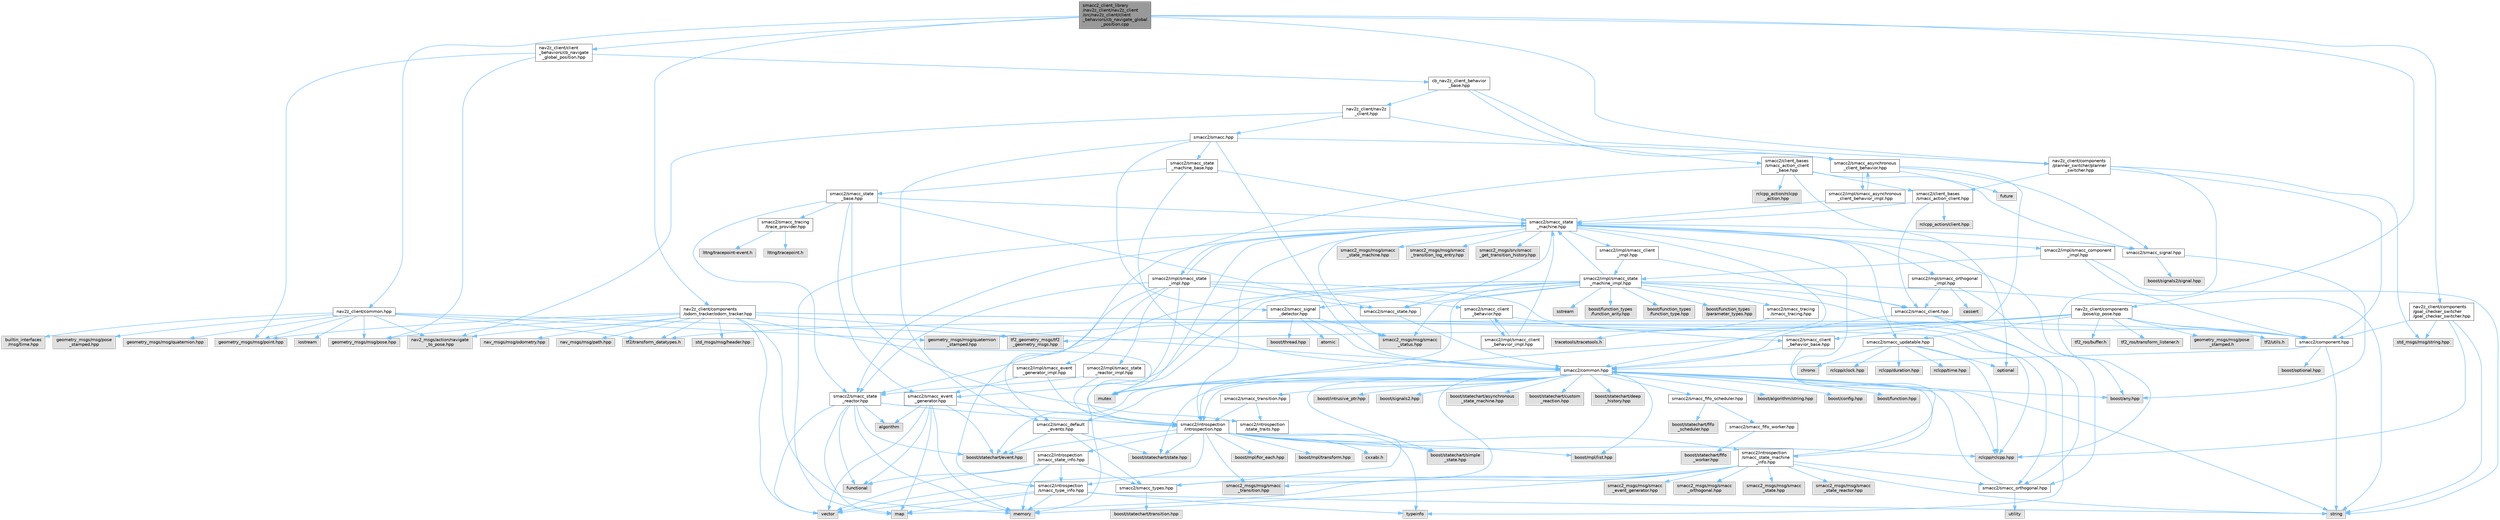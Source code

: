 digraph "smacc2_client_library/nav2z_client/nav2z_client/src/nav2z_client/client_behaviors/cb_navigate_global_position.cpp"
{
 // LATEX_PDF_SIZE
  bgcolor="transparent";
  edge [fontname=Helvetica,fontsize=10,labelfontname=Helvetica,labelfontsize=10];
  node [fontname=Helvetica,fontsize=10,shape=box,height=0.2,width=0.4];
  Node1 [label="smacc2_client_library\l/nav2z_client/nav2z_client\l/src/nav2z_client/client\l_behaviors/cb_navigate_global\l_position.cpp",height=0.2,width=0.4,color="gray40", fillcolor="grey60", style="filled", fontcolor="black",tooltip=" "];
  Node1 -> Node2 [color="steelblue1",style="solid"];
  Node2 [label="nav2z_client/common.hpp",height=0.2,width=0.4,color="grey40", fillcolor="white", style="filled",URL="$client__library_2nav2z__client_2nav2z__client_2include_2nav2z__client_2common_8hpp.html",tooltip=" "];
  Node2 -> Node3 [color="steelblue1",style="solid"];
  Node3 [label="iostream",height=0.2,width=0.4,color="grey60", fillcolor="#E0E0E0", style="filled",tooltip=" "];
  Node2 -> Node4 [color="steelblue1",style="solid"];
  Node4 [label="tf2/transform_datatypes.h",height=0.2,width=0.4,color="grey60", fillcolor="#E0E0E0", style="filled",tooltip=" "];
  Node2 -> Node5 [color="steelblue1",style="solid"];
  Node5 [label="builtin_interfaces\l/msg/time.hpp",height=0.2,width=0.4,color="grey60", fillcolor="#E0E0E0", style="filled",tooltip=" "];
  Node2 -> Node6 [color="steelblue1",style="solid"];
  Node6 [label="geometry_msgs/msg/point.hpp",height=0.2,width=0.4,color="grey60", fillcolor="#E0E0E0", style="filled",tooltip=" "];
  Node2 -> Node7 [color="steelblue1",style="solid"];
  Node7 [label="geometry_msgs/msg/pose.hpp",height=0.2,width=0.4,color="grey60", fillcolor="#E0E0E0", style="filled",tooltip=" "];
  Node2 -> Node8 [color="steelblue1",style="solid"];
  Node8 [label="geometry_msgs/msg/pose\l_stamped.hpp",height=0.2,width=0.4,color="grey60", fillcolor="#E0E0E0", style="filled",tooltip=" "];
  Node2 -> Node9 [color="steelblue1",style="solid"];
  Node9 [label="geometry_msgs/msg/quaternion.hpp",height=0.2,width=0.4,color="grey60", fillcolor="#E0E0E0", style="filled",tooltip=" "];
  Node2 -> Node10 [color="steelblue1",style="solid"];
  Node10 [label="geometry_msgs/msg/quaternion\l_stamped.hpp",height=0.2,width=0.4,color="grey60", fillcolor="#E0E0E0", style="filled",tooltip=" "];
  Node2 -> Node11 [color="steelblue1",style="solid"];
  Node11 [label="nav2_msgs/action/navigate\l_to_pose.hpp",height=0.2,width=0.4,color="grey60", fillcolor="#E0E0E0", style="filled",tooltip=" "];
  Node2 -> Node12 [color="steelblue1",style="solid"];
  Node12 [label="tf2_geometry_msgs/tf2\l_geometry_msgs.hpp",height=0.2,width=0.4,color="grey60", fillcolor="#E0E0E0", style="filled",tooltip=" "];
  Node1 -> Node13 [color="steelblue1",style="solid"];
  Node13 [label="nav2z_client/client\l_behaviors/cb_navigate\l_global_position.hpp",height=0.2,width=0.4,color="grey40", fillcolor="white", style="filled",URL="$cb__navigate__global__position_8hpp.html",tooltip=" "];
  Node13 -> Node6 [color="steelblue1",style="solid"];
  Node13 -> Node7 [color="steelblue1",style="solid"];
  Node13 -> Node14 [color="steelblue1",style="solid"];
  Node14 [label="cb_nav2z_client_behavior\l_base.hpp",height=0.2,width=0.4,color="grey40", fillcolor="white", style="filled",URL="$cb__nav2z__client__behavior__base_8hpp.html",tooltip=" "];
  Node14 -> Node15 [color="steelblue1",style="solid"];
  Node15 [label="nav2z_client/components\l/planner_switcher/planner\l_switcher.hpp",height=0.2,width=0.4,color="grey40", fillcolor="white", style="filled",URL="$planner__switcher_8hpp.html",tooltip=" "];
  Node15 -> Node16 [color="steelblue1",style="solid"];
  Node16 [label="rclcpp/rclcpp.hpp",height=0.2,width=0.4,color="grey60", fillcolor="#E0E0E0", style="filled",tooltip=" "];
  Node15 -> Node17 [color="steelblue1",style="solid"];
  Node17 [label="smacc2/client_bases\l/smacc_action_client.hpp",height=0.2,width=0.4,color="grey40", fillcolor="white", style="filled",URL="$smacc__action__client_8hpp.html",tooltip=" "];
  Node17 -> Node18 [color="steelblue1",style="solid"];
  Node18 [label="smacc2/smacc_client.hpp",height=0.2,width=0.4,color="grey40", fillcolor="white", style="filled",URL="$smacc__client_8hpp.html",tooltip=" "];
  Node18 -> Node19 [color="steelblue1",style="solid"];
  Node19 [label="smacc2/common.hpp",height=0.2,width=0.4,color="grey40", fillcolor="white", style="filled",URL="$include_2smacc2_2common_8hpp.html",tooltip=" "];
  Node19 -> Node20 [color="steelblue1",style="solid"];
  Node20 [label="boost/statechart/asynchronous\l_state_machine.hpp",height=0.2,width=0.4,color="grey60", fillcolor="#E0E0E0", style="filled",tooltip=" "];
  Node19 -> Node21 [color="steelblue1",style="solid"];
  Node21 [label="boost/statechart/custom\l_reaction.hpp",height=0.2,width=0.4,color="grey60", fillcolor="#E0E0E0", style="filled",tooltip=" "];
  Node19 -> Node22 [color="steelblue1",style="solid"];
  Node22 [label="boost/statechart/deep\l_history.hpp",height=0.2,width=0.4,color="grey60", fillcolor="#E0E0E0", style="filled",tooltip=" "];
  Node19 -> Node23 [color="steelblue1",style="solid"];
  Node23 [label="boost/statechart/event.hpp",height=0.2,width=0.4,color="grey60", fillcolor="#E0E0E0", style="filled",tooltip=" "];
  Node19 -> Node24 [color="steelblue1",style="solid"];
  Node24 [label="boost/statechart/simple\l_state.hpp",height=0.2,width=0.4,color="grey60", fillcolor="#E0E0E0", style="filled",tooltip=" "];
  Node19 -> Node25 [color="steelblue1",style="solid"];
  Node25 [label="boost/statechart/state.hpp",height=0.2,width=0.4,color="grey60", fillcolor="#E0E0E0", style="filled",tooltip=" "];
  Node19 -> Node26 [color="steelblue1",style="solid"];
  Node26 [label="boost/algorithm/string.hpp",height=0.2,width=0.4,color="grey60", fillcolor="#E0E0E0", style="filled",tooltip=" "];
  Node19 -> Node27 [color="steelblue1",style="solid"];
  Node27 [label="boost/any.hpp",height=0.2,width=0.4,color="grey60", fillcolor="#E0E0E0", style="filled",tooltip=" "];
  Node19 -> Node28 [color="steelblue1",style="solid"];
  Node28 [label="boost/config.hpp",height=0.2,width=0.4,color="grey60", fillcolor="#E0E0E0", style="filled",tooltip=" "];
  Node19 -> Node29 [color="steelblue1",style="solid"];
  Node29 [label="boost/function.hpp",height=0.2,width=0.4,color="grey60", fillcolor="#E0E0E0", style="filled",tooltip=" "];
  Node19 -> Node30 [color="steelblue1",style="solid"];
  Node30 [label="boost/intrusive_ptr.hpp",height=0.2,width=0.4,color="grey60", fillcolor="#E0E0E0", style="filled",tooltip=" "];
  Node19 -> Node31 [color="steelblue1",style="solid"];
  Node31 [label="boost/mpl/list.hpp",height=0.2,width=0.4,color="grey60", fillcolor="#E0E0E0", style="filled",tooltip=" "];
  Node19 -> Node32 [color="steelblue1",style="solid"];
  Node32 [label="boost/signals2.hpp",height=0.2,width=0.4,color="grey60", fillcolor="#E0E0E0", style="filled",tooltip=" "];
  Node19 -> Node33 [color="steelblue1",style="solid"];
  Node33 [label="mutex",height=0.2,width=0.4,color="grey60", fillcolor="#E0E0E0", style="filled",tooltip=" "];
  Node19 -> Node16 [color="steelblue1",style="solid"];
  Node19 -> Node34 [color="steelblue1",style="solid"];
  Node34 [label="smacc2/introspection\l/introspection.hpp",height=0.2,width=0.4,color="grey40", fillcolor="white", style="filled",URL="$introspection_8hpp.html",tooltip=" "];
  Node34 -> Node23 [color="steelblue1",style="solid"];
  Node34 -> Node24 [color="steelblue1",style="solid"];
  Node34 -> Node25 [color="steelblue1",style="solid"];
  Node34 -> Node35 [color="steelblue1",style="solid"];
  Node35 [label="boost/mpl/for_each.hpp",height=0.2,width=0.4,color="grey60", fillcolor="#E0E0E0", style="filled",tooltip=" "];
  Node34 -> Node31 [color="steelblue1",style="solid"];
  Node34 -> Node36 [color="steelblue1",style="solid"];
  Node36 [label="boost/mpl/transform.hpp",height=0.2,width=0.4,color="grey60", fillcolor="#E0E0E0", style="filled",tooltip=" "];
  Node34 -> Node16 [color="steelblue1",style="solid"];
  Node34 -> Node37 [color="steelblue1",style="solid"];
  Node37 [label="typeinfo",height=0.2,width=0.4,color="grey60", fillcolor="#E0E0E0", style="filled",tooltip=" "];
  Node34 -> Node38 [color="steelblue1",style="solid"];
  Node38 [label="smacc2/introspection\l/smacc_state_info.hpp",height=0.2,width=0.4,color="grey40", fillcolor="white", style="filled",URL="$smacc__state__info_8hpp.html",tooltip=" "];
  Node38 -> Node39 [color="steelblue1",style="solid"];
  Node39 [label="functional",height=0.2,width=0.4,color="grey60", fillcolor="#E0E0E0", style="filled",tooltip=" "];
  Node38 -> Node40 [color="steelblue1",style="solid"];
  Node40 [label="memory",height=0.2,width=0.4,color="grey60", fillcolor="#E0E0E0", style="filled",tooltip=" "];
  Node38 -> Node41 [color="steelblue1",style="solid"];
  Node41 [label="smacc2/introspection\l/smacc_type_info.hpp",height=0.2,width=0.4,color="grey40", fillcolor="white", style="filled",URL="$smacc__type__info_8hpp.html",tooltip=" "];
  Node41 -> Node42 [color="steelblue1",style="solid"];
  Node42 [label="map",height=0.2,width=0.4,color="grey60", fillcolor="#E0E0E0", style="filled",tooltip=" "];
  Node41 -> Node40 [color="steelblue1",style="solid"];
  Node41 -> Node43 [color="steelblue1",style="solid"];
  Node43 [label="string",height=0.2,width=0.4,color="grey60", fillcolor="#E0E0E0", style="filled",tooltip=" "];
  Node41 -> Node37 [color="steelblue1",style="solid"];
  Node41 -> Node44 [color="steelblue1",style="solid"];
  Node44 [label="vector",height=0.2,width=0.4,color="grey60", fillcolor="#E0E0E0", style="filled",tooltip=" "];
  Node38 -> Node45 [color="steelblue1",style="solid"];
  Node45 [label="smacc2/smacc_types.hpp",height=0.2,width=0.4,color="grey40", fillcolor="white", style="filled",URL="$smacc__types_8hpp.html",tooltip=" "];
  Node45 -> Node46 [color="steelblue1",style="solid"];
  Node46 [label="boost/statechart/transition.hpp",height=0.2,width=0.4,color="grey60", fillcolor="#E0E0E0", style="filled",tooltip=" "];
  Node38 -> Node44 [color="steelblue1",style="solid"];
  Node34 -> Node41 [color="steelblue1",style="solid"];
  Node34 -> Node45 [color="steelblue1",style="solid"];
  Node34 -> Node47 [color="steelblue1",style="solid"];
  Node47 [label="cxxabi.h",height=0.2,width=0.4,color="grey60", fillcolor="#E0E0E0", style="filled",tooltip=" "];
  Node34 -> Node48 [color="steelblue1",style="solid"];
  Node48 [label="smacc2_msgs/msg/smacc\l_transition.hpp",height=0.2,width=0.4,color="grey60", fillcolor="#E0E0E0", style="filled",tooltip=" "];
  Node34 -> Node49 [color="steelblue1",style="solid"];
  Node49 [label="smacc2/introspection\l/smacc_state_machine\l_info.hpp",height=0.2,width=0.4,color="grey40", fillcolor="white", style="filled",URL="$smacc__state__machine__info_8hpp.html",tooltip=" "];
  Node49 -> Node42 [color="steelblue1",style="solid"];
  Node49 -> Node40 [color="steelblue1",style="solid"];
  Node49 -> Node43 [color="steelblue1",style="solid"];
  Node49 -> Node44 [color="steelblue1",style="solid"];
  Node49 -> Node19 [color="steelblue1",style="solid"];
  Node49 -> Node50 [color="steelblue1",style="solid"];
  Node50 [label="smacc2/smacc_orthogonal.hpp",height=0.2,width=0.4,color="grey40", fillcolor="white", style="filled",URL="$smacc__orthogonal_8hpp.html",tooltip=" "];
  Node50 -> Node19 [color="steelblue1",style="solid"];
  Node50 -> Node51 [color="steelblue1",style="solid"];
  Node51 [label="utility",height=0.2,width=0.4,color="grey60", fillcolor="#E0E0E0", style="filled",tooltip=" "];
  Node49 -> Node52 [color="steelblue1",style="solid"];
  Node52 [label="smacc2_msgs/msg/smacc\l_event_generator.hpp",height=0.2,width=0.4,color="grey60", fillcolor="#E0E0E0", style="filled",tooltip=" "];
  Node49 -> Node53 [color="steelblue1",style="solid"];
  Node53 [label="smacc2_msgs/msg/smacc\l_orthogonal.hpp",height=0.2,width=0.4,color="grey60", fillcolor="#E0E0E0", style="filled",tooltip=" "];
  Node49 -> Node54 [color="steelblue1",style="solid"];
  Node54 [label="smacc2_msgs/msg/smacc\l_state.hpp",height=0.2,width=0.4,color="grey60", fillcolor="#E0E0E0", style="filled",tooltip=" "];
  Node49 -> Node55 [color="steelblue1",style="solid"];
  Node55 [label="smacc2_msgs/msg/smacc\l_state_reactor.hpp",height=0.2,width=0.4,color="grey60", fillcolor="#E0E0E0", style="filled",tooltip=" "];
  Node49 -> Node48 [color="steelblue1",style="solid"];
  Node19 -> Node56 [color="steelblue1",style="solid"];
  Node56 [label="smacc2/smacc_fifo_scheduler.hpp",height=0.2,width=0.4,color="grey40", fillcolor="white", style="filled",URL="$smacc__fifo__scheduler_8hpp.html",tooltip=" "];
  Node56 -> Node57 [color="steelblue1",style="solid"];
  Node57 [label="boost/statechart/fifo\l_scheduler.hpp",height=0.2,width=0.4,color="grey60", fillcolor="#E0E0E0", style="filled",tooltip=" "];
  Node56 -> Node58 [color="steelblue1",style="solid"];
  Node58 [label="smacc2/smacc_fifo_worker.hpp",height=0.2,width=0.4,color="grey40", fillcolor="white", style="filled",URL="$smacc__fifo__worker_8hpp.html",tooltip=" "];
  Node58 -> Node59 [color="steelblue1",style="solid"];
  Node59 [label="boost/statechart/fifo\l_worker.hpp",height=0.2,width=0.4,color="grey60", fillcolor="#E0E0E0", style="filled",tooltip=" "];
  Node19 -> Node45 [color="steelblue1",style="solid"];
  Node19 -> Node60 [color="steelblue1",style="solid"];
  Node60 [label="smacc2/smacc_default\l_events.hpp",height=0.2,width=0.4,color="grey40", fillcolor="white", style="filled",URL="$smacc__default__events_8hpp.html",tooltip=" "];
  Node60 -> Node45 [color="steelblue1",style="solid"];
  Node60 -> Node23 [color="steelblue1",style="solid"];
  Node60 -> Node25 [color="steelblue1",style="solid"];
  Node19 -> Node61 [color="steelblue1",style="solid"];
  Node61 [label="smacc2/smacc_transition.hpp",height=0.2,width=0.4,color="grey40", fillcolor="white", style="filled",URL="$smacc__transition_8hpp.html",tooltip=" "];
  Node61 -> Node34 [color="steelblue1",style="solid"];
  Node61 -> Node62 [color="steelblue1",style="solid"];
  Node62 [label="smacc2/introspection\l/state_traits.hpp",height=0.2,width=0.4,color="grey40", fillcolor="white", style="filled",URL="$state__traits_8hpp.html",tooltip=" "];
  Node18 -> Node63 [color="steelblue1",style="solid"];
  Node63 [label="smacc2/component.hpp",height=0.2,width=0.4,color="grey40", fillcolor="white", style="filled",URL="$component_8hpp.html",tooltip=" "];
  Node63 -> Node43 [color="steelblue1",style="solid"];
  Node63 -> Node64 [color="steelblue1",style="solid"];
  Node64 [label="boost/optional.hpp",height=0.2,width=0.4,color="grey60", fillcolor="#E0E0E0", style="filled",tooltip=" "];
  Node63 -> Node19 [color="steelblue1",style="solid"];
  Node18 -> Node37 [color="steelblue1",style="solid"];
  Node17 -> Node65 [color="steelblue1",style="solid"];
  Node65 [label="smacc2/smacc_state\l_machine.hpp",height=0.2,width=0.4,color="grey40", fillcolor="white", style="filled",URL="$smacc__state__machine_8hpp.html",tooltip=" "];
  Node65 -> Node27 [color="steelblue1",style="solid"];
  Node65 -> Node42 [color="steelblue1",style="solid"];
  Node65 -> Node33 [color="steelblue1",style="solid"];
  Node65 -> Node19 [color="steelblue1",style="solid"];
  Node65 -> Node34 [color="steelblue1",style="solid"];
  Node65 -> Node49 [color="steelblue1",style="solid"];
  Node65 -> Node66 [color="steelblue1",style="solid"];
  Node66 [label="smacc2/smacc_signal.hpp",height=0.2,width=0.4,color="grey40", fillcolor="white", style="filled",URL="$smacc__signal_8hpp.html",tooltip=" "];
  Node66 -> Node27 [color="steelblue1",style="solid"];
  Node66 -> Node67 [color="steelblue1",style="solid"];
  Node67 [label="boost/signals2/signal.hpp",height=0.2,width=0.4,color="grey60", fillcolor="#E0E0E0", style="filled",tooltip=" "];
  Node65 -> Node68 [color="steelblue1",style="solid"];
  Node68 [label="smacc2/smacc_updatable.hpp",height=0.2,width=0.4,color="grey40", fillcolor="white", style="filled",URL="$smacc__updatable_8hpp.html",tooltip=" "];
  Node68 -> Node69 [color="steelblue1",style="solid"];
  Node69 [label="chrono",height=0.2,width=0.4,color="grey60", fillcolor="#E0E0E0", style="filled",tooltip=" "];
  Node68 -> Node70 [color="steelblue1",style="solid"];
  Node70 [label="optional",height=0.2,width=0.4,color="grey60", fillcolor="#E0E0E0", style="filled",tooltip=" "];
  Node68 -> Node71 [color="steelblue1",style="solid"];
  Node71 [label="rclcpp/clock.hpp",height=0.2,width=0.4,color="grey60", fillcolor="#E0E0E0", style="filled",tooltip=" "];
  Node68 -> Node72 [color="steelblue1",style="solid"];
  Node72 [label="rclcpp/duration.hpp",height=0.2,width=0.4,color="grey60", fillcolor="#E0E0E0", style="filled",tooltip=" "];
  Node68 -> Node16 [color="steelblue1",style="solid"];
  Node68 -> Node73 [color="steelblue1",style="solid"];
  Node73 [label="rclcpp/time.hpp",height=0.2,width=0.4,color="grey60", fillcolor="#E0E0E0", style="filled",tooltip=" "];
  Node65 -> Node74 [color="steelblue1",style="solid"];
  Node74 [label="smacc2_msgs/msg/smacc\l_state_machine.hpp",height=0.2,width=0.4,color="grey60", fillcolor="#E0E0E0", style="filled",tooltip=" "];
  Node65 -> Node75 [color="steelblue1",style="solid"];
  Node75 [label="smacc2_msgs/msg/smacc\l_status.hpp",height=0.2,width=0.4,color="grey60", fillcolor="#E0E0E0", style="filled",tooltip=" "];
  Node65 -> Node76 [color="steelblue1",style="solid"];
  Node76 [label="smacc2_msgs/msg/smacc\l_transition_log_entry.hpp",height=0.2,width=0.4,color="grey60", fillcolor="#E0E0E0", style="filled",tooltip=" "];
  Node65 -> Node77 [color="steelblue1",style="solid"];
  Node77 [label="smacc2_msgs/srv/smacc\l_get_transition_history.hpp",height=0.2,width=0.4,color="grey60", fillcolor="#E0E0E0", style="filled",tooltip=" "];
  Node65 -> Node78 [color="steelblue1",style="solid"];
  Node78 [label="smacc2/smacc_state.hpp",height=0.2,width=0.4,color="grey40", fillcolor="white", style="filled",URL="$smacc__state_8hpp.html",tooltip=" "];
  Node78 -> Node19 [color="steelblue1",style="solid"];
  Node65 -> Node79 [color="steelblue1",style="solid"];
  Node79 [label="smacc2/smacc_state\l_reactor.hpp",height=0.2,width=0.4,color="grey40", fillcolor="white", style="filled",URL="$smacc__state__reactor_8hpp.html",tooltip=" "];
  Node79 -> Node80 [color="steelblue1",style="solid"];
  Node80 [label="algorithm",height=0.2,width=0.4,color="grey60", fillcolor="#E0E0E0", style="filled",tooltip=" "];
  Node79 -> Node23 [color="steelblue1",style="solid"];
  Node79 -> Node39 [color="steelblue1",style="solid"];
  Node79 -> Node42 [color="steelblue1",style="solid"];
  Node79 -> Node40 [color="steelblue1",style="solid"];
  Node79 -> Node34 [color="steelblue1",style="solid"];
  Node79 -> Node44 [color="steelblue1",style="solid"];
  Node65 -> Node81 [color="steelblue1",style="solid"];
  Node81 [label="smacc2/impl/smacc_client\l_impl.hpp",height=0.2,width=0.4,color="grey40", fillcolor="white", style="filled",URL="$smacc__client__impl_8hpp.html",tooltip=" "];
  Node81 -> Node82 [color="steelblue1",style="solid"];
  Node82 [label="smacc2/impl/smacc_state\l_machine_impl.hpp",height=0.2,width=0.4,color="grey40", fillcolor="white", style="filled",URL="$smacc__state__machine__impl_8hpp.html",tooltip=" "];
  Node82 -> Node40 [color="steelblue1",style="solid"];
  Node82 -> Node83 [color="steelblue1",style="solid"];
  Node83 [label="sstream",height=0.2,width=0.4,color="grey60", fillcolor="#E0E0E0", style="filled",tooltip=" "];
  Node82 -> Node43 [color="steelblue1",style="solid"];
  Node82 -> Node34 [color="steelblue1",style="solid"];
  Node82 -> Node18 [color="steelblue1",style="solid"];
  Node82 -> Node84 [color="steelblue1",style="solid"];
  Node84 [label="smacc2/smacc_event\l_generator.hpp",height=0.2,width=0.4,color="grey40", fillcolor="white", style="filled",URL="$smacc__event__generator_8hpp.html",tooltip=" "];
  Node84 -> Node80 [color="steelblue1",style="solid"];
  Node84 -> Node23 [color="steelblue1",style="solid"];
  Node84 -> Node39 [color="steelblue1",style="solid"];
  Node84 -> Node42 [color="steelblue1",style="solid"];
  Node84 -> Node40 [color="steelblue1",style="solid"];
  Node84 -> Node34 [color="steelblue1",style="solid"];
  Node84 -> Node44 [color="steelblue1",style="solid"];
  Node82 -> Node50 [color="steelblue1",style="solid"];
  Node82 -> Node85 [color="steelblue1",style="solid"];
  Node85 [label="smacc2/smacc_signal\l_detector.hpp",height=0.2,width=0.4,color="grey40", fillcolor="white", style="filled",URL="$smacc__signal__detector_8hpp.html",tooltip=" "];
  Node85 -> Node86 [color="steelblue1",style="solid"];
  Node86 [label="atomic",height=0.2,width=0.4,color="grey60", fillcolor="#E0E0E0", style="filled",tooltip=" "];
  Node85 -> Node87 [color="steelblue1",style="solid"];
  Node87 [label="boost/thread.hpp",height=0.2,width=0.4,color="grey60", fillcolor="#E0E0E0", style="filled",tooltip=" "];
  Node85 -> Node19 [color="steelblue1",style="solid"];
  Node85 -> Node75 [color="steelblue1",style="solid"];
  Node82 -> Node78 [color="steelblue1",style="solid"];
  Node82 -> Node65 [color="steelblue1",style="solid"];
  Node82 -> Node79 [color="steelblue1",style="solid"];
  Node82 -> Node88 [color="steelblue1",style="solid"];
  Node88 [label="boost/function_types\l/function_arity.hpp",height=0.2,width=0.4,color="grey60", fillcolor="#E0E0E0", style="filled",tooltip=" "];
  Node82 -> Node89 [color="steelblue1",style="solid"];
  Node89 [label="boost/function_types\l/function_type.hpp",height=0.2,width=0.4,color="grey60", fillcolor="#E0E0E0", style="filled",tooltip=" "];
  Node82 -> Node90 [color="steelblue1",style="solid"];
  Node90 [label="boost/function_types\l/parameter_types.hpp",height=0.2,width=0.4,color="grey60", fillcolor="#E0E0E0", style="filled",tooltip=" "];
  Node82 -> Node91 [color="steelblue1",style="solid"];
  Node91 [label="smacc2/smacc_tracing\l/smacc_tracing.hpp",height=0.2,width=0.4,color="grey40", fillcolor="white", style="filled",URL="$smacc__tracing_8hpp.html",tooltip=" "];
  Node91 -> Node92 [color="steelblue1",style="solid"];
  Node92 [label="tracetools/tracetools.h",height=0.2,width=0.4,color="grey60", fillcolor="#E0E0E0", style="filled",tooltip=" "];
  Node82 -> Node75 [color="steelblue1",style="solid"];
  Node81 -> Node18 [color="steelblue1",style="solid"];
  Node65 -> Node93 [color="steelblue1",style="solid"];
  Node93 [label="smacc2/impl/smacc_component\l_impl.hpp",height=0.2,width=0.4,color="grey40", fillcolor="white", style="filled",URL="$smacc__component__impl_8hpp.html",tooltip=" "];
  Node93 -> Node43 [color="steelblue1",style="solid"];
  Node93 -> Node63 [color="steelblue1",style="solid"];
  Node93 -> Node82 [color="steelblue1",style="solid"];
  Node65 -> Node94 [color="steelblue1",style="solid"];
  Node94 [label="smacc2/impl/smacc_orthogonal\l_impl.hpp",height=0.2,width=0.4,color="grey40", fillcolor="white", style="filled",URL="$smacc__orthogonal__impl_8hpp.html",tooltip=" "];
  Node94 -> Node95 [color="steelblue1",style="solid"];
  Node95 [label="cassert",height=0.2,width=0.4,color="grey60", fillcolor="#E0E0E0", style="filled",tooltip=" "];
  Node94 -> Node18 [color="steelblue1",style="solid"];
  Node94 -> Node50 [color="steelblue1",style="solid"];
  Node65 -> Node96 [color="steelblue1",style="solid"];
  Node96 [label="smacc2/impl/smacc_state\l_impl.hpp",height=0.2,width=0.4,color="grey40", fillcolor="white", style="filled",URL="$smacc__state__impl_8hpp.html",tooltip=" "];
  Node96 -> Node34 [color="steelblue1",style="solid"];
  Node96 -> Node97 [color="steelblue1",style="solid"];
  Node97 [label="smacc2/smacc_client\l_behavior.hpp",height=0.2,width=0.4,color="grey40", fillcolor="white", style="filled",URL="$smacc__client__behavior_8hpp.html",tooltip=" "];
  Node97 -> Node98 [color="steelblue1",style="solid"];
  Node98 [label="smacc2/smacc_client\l_behavior_base.hpp",height=0.2,width=0.4,color="grey40", fillcolor="white", style="filled",URL="$smacc__client__behavior__base_8hpp.html",tooltip=" "];
  Node98 -> Node43 [color="steelblue1",style="solid"];
  Node98 -> Node19 [color="steelblue1",style="solid"];
  Node97 -> Node99 [color="steelblue1",style="solid"];
  Node99 [label="smacc2/impl/smacc_client\l_behavior_impl.hpp",height=0.2,width=0.4,color="grey40", fillcolor="white", style="filled",URL="$smacc__client__behavior__impl_8hpp.html",tooltip=" "];
  Node99 -> Node97 [color="steelblue1",style="solid"];
  Node99 -> Node65 [color="steelblue1",style="solid"];
  Node96 -> Node50 [color="steelblue1",style="solid"];
  Node96 -> Node78 [color="steelblue1",style="solid"];
  Node96 -> Node79 [color="steelblue1",style="solid"];
  Node96 -> Node41 [color="steelblue1",style="solid"];
  Node96 -> Node65 [color="steelblue1",style="solid"];
  Node96 -> Node100 [color="steelblue1",style="solid"];
  Node100 [label="smacc2/impl/smacc_event\l_generator_impl.hpp",height=0.2,width=0.4,color="grey40", fillcolor="white", style="filled",URL="$smacc__event__generator__impl_8hpp.html",tooltip=" "];
  Node100 -> Node34 [color="steelblue1",style="solid"];
  Node100 -> Node84 [color="steelblue1",style="solid"];
  Node96 -> Node101 [color="steelblue1",style="solid"];
  Node101 [label="smacc2/impl/smacc_state\l_reactor_impl.hpp",height=0.2,width=0.4,color="grey40", fillcolor="white", style="filled",URL="$smacc__state__reactor__impl_8hpp.html",tooltip=" "];
  Node101 -> Node34 [color="steelblue1",style="solid"];
  Node101 -> Node79 [color="steelblue1",style="solid"];
  Node17 -> Node102 [color="steelblue1",style="solid"];
  Node102 [label="rclcpp_action/client.hpp",height=0.2,width=0.4,color="grey60", fillcolor="#E0E0E0", style="filled",tooltip=" "];
  Node15 -> Node63 [color="steelblue1",style="solid"];
  Node15 -> Node103 [color="steelblue1",style="solid"];
  Node103 [label="std_msgs/msg/string.hpp",height=0.2,width=0.4,color="grey60", fillcolor="#E0E0E0", style="filled",tooltip=" "];
  Node14 -> Node104 [color="steelblue1",style="solid"];
  Node104 [label="nav2z_client/nav2z\l_client.hpp",height=0.2,width=0.4,color="grey40", fillcolor="white", style="filled",URL="$nav2z__client_8hpp.html",tooltip=" "];
  Node104 -> Node105 [color="steelblue1",style="solid"];
  Node105 [label="smacc2/client_bases\l/smacc_action_client\l_base.hpp",height=0.2,width=0.4,color="grey40", fillcolor="white", style="filled",URL="$smacc__action__client__base_8hpp.html",tooltip=" "];
  Node105 -> Node17 [color="steelblue1",style="solid"];
  Node105 -> Node60 [color="steelblue1",style="solid"];
  Node105 -> Node66 [color="steelblue1",style="solid"];
  Node105 -> Node70 [color="steelblue1",style="solid"];
  Node105 -> Node106 [color="steelblue1",style="solid"];
  Node106 [label="rclcpp_action/rclcpp\l_action.hpp",height=0.2,width=0.4,color="grey60", fillcolor="#E0E0E0", style="filled",tooltip=" "];
  Node104 -> Node107 [color="steelblue1",style="solid"];
  Node107 [label="smacc2/smacc.hpp",height=0.2,width=0.4,color="grey40", fillcolor="white", style="filled",URL="$smacc_8hpp.html",tooltip=" "];
  Node107 -> Node19 [color="steelblue1",style="solid"];
  Node107 -> Node108 [color="steelblue1",style="solid"];
  Node108 [label="smacc2/smacc_asynchronous\l_client_behavior.hpp",height=0.2,width=0.4,color="grey40", fillcolor="white", style="filled",URL="$smacc__asynchronous__client__behavior_8hpp.html",tooltip=" "];
  Node108 -> Node109 [color="steelblue1",style="solid"];
  Node109 [label="future",height=0.2,width=0.4,color="grey60", fillcolor="#E0E0E0", style="filled",tooltip=" "];
  Node108 -> Node98 [color="steelblue1",style="solid"];
  Node108 -> Node66 [color="steelblue1",style="solid"];
  Node108 -> Node110 [color="steelblue1",style="solid"];
  Node110 [label="smacc2/impl/smacc_asynchronous\l_client_behavior_impl.hpp",height=0.2,width=0.4,color="grey40", fillcolor="white", style="filled",URL="$smacc__asynchronous__client__behavior__impl_8hpp.html",tooltip=" "];
  Node110 -> Node108 [color="steelblue1",style="solid"];
  Node110 -> Node65 [color="steelblue1",style="solid"];
  Node107 -> Node60 [color="steelblue1",style="solid"];
  Node107 -> Node85 [color="steelblue1",style="solid"];
  Node107 -> Node111 [color="steelblue1",style="solid"];
  Node111 [label="smacc2/smacc_state\l_machine_base.hpp",height=0.2,width=0.4,color="grey40", fillcolor="white", style="filled",URL="$smacc__state__machine__base_8hpp.html",tooltip=" "];
  Node111 -> Node19 [color="steelblue1",style="solid"];
  Node111 -> Node112 [color="steelblue1",style="solid"];
  Node112 [label="smacc2/smacc_state\l_base.hpp",height=0.2,width=0.4,color="grey40", fillcolor="white", style="filled",URL="$smacc__state__base_8hpp.html",tooltip=" "];
  Node112 -> Node62 [color="steelblue1",style="solid"];
  Node112 -> Node84 [color="steelblue1",style="solid"];
  Node112 -> Node78 [color="steelblue1",style="solid"];
  Node112 -> Node65 [color="steelblue1",style="solid"];
  Node112 -> Node79 [color="steelblue1",style="solid"];
  Node112 -> Node113 [color="steelblue1",style="solid"];
  Node113 [label="smacc2/smacc_tracing\l/trace_provider.hpp",height=0.2,width=0.4,color="grey40", fillcolor="white", style="filled",URL="$trace__provider_8hpp.html",tooltip=" "];
  Node113 -> Node114 [color="steelblue1",style="solid"];
  Node114 [label="lttng/tracepoint.h",height=0.2,width=0.4,color="grey60", fillcolor="#E0E0E0", style="filled",tooltip=" "];
  Node113 -> Node115 [color="steelblue1",style="solid"];
  Node115 [label="lttng/tracepoint-event.h",height=0.2,width=0.4,color="grey60", fillcolor="#E0E0E0", style="filled",tooltip=" "];
  Node111 -> Node65 [color="steelblue1",style="solid"];
  Node104 -> Node11 [color="steelblue1",style="solid"];
  Node14 -> Node108 [color="steelblue1",style="solid"];
  Node1 -> Node116 [color="steelblue1",style="solid"];
  Node116 [label="nav2z_client/components\l/goal_checker_switcher\l/goal_checker_switcher.hpp",height=0.2,width=0.4,color="grey40", fillcolor="white", style="filled",URL="$goal__checker__switcher_8hpp.html",tooltip=" "];
  Node116 -> Node43 [color="steelblue1",style="solid"];
  Node116 -> Node16 [color="steelblue1",style="solid"];
  Node116 -> Node63 [color="steelblue1",style="solid"];
  Node116 -> Node103 [color="steelblue1",style="solid"];
  Node1 -> Node117 [color="steelblue1",style="solid"];
  Node117 [label="nav2z_client/components\l/odom_tracker/odom_tracker.hpp",height=0.2,width=0.4,color="grey40", fillcolor="white", style="filled",URL="$odom__tracker_8hpp.html",tooltip=" "];
  Node117 -> Node4 [color="steelblue1",style="solid"];
  Node117 -> Node19 [color="steelblue1",style="solid"];
  Node117 -> Node63 [color="steelblue1",style="solid"];
  Node117 -> Node16 [color="steelblue1",style="solid"];
  Node117 -> Node40 [color="steelblue1",style="solid"];
  Node117 -> Node33 [color="steelblue1",style="solid"];
  Node117 -> Node44 [color="steelblue1",style="solid"];
  Node117 -> Node6 [color="steelblue1",style="solid"];
  Node117 -> Node7 [color="steelblue1",style="solid"];
  Node117 -> Node11 [color="steelblue1",style="solid"];
  Node117 -> Node118 [color="steelblue1",style="solid"];
  Node118 [label="nav_msgs/msg/odometry.hpp",height=0.2,width=0.4,color="grey60", fillcolor="#E0E0E0", style="filled",tooltip=" "];
  Node117 -> Node119 [color="steelblue1",style="solid"];
  Node119 [label="nav_msgs/msg/path.hpp",height=0.2,width=0.4,color="grey60", fillcolor="#E0E0E0", style="filled",tooltip=" "];
  Node117 -> Node120 [color="steelblue1",style="solid"];
  Node120 [label="std_msgs/msg/header.hpp",height=0.2,width=0.4,color="grey60", fillcolor="#E0E0E0", style="filled",tooltip=" "];
  Node1 -> Node15 [color="steelblue1",style="solid"];
  Node1 -> Node121 [color="steelblue1",style="solid"];
  Node121 [label="nav2z_client/components\l/pose/cp_pose.hpp",height=0.2,width=0.4,color="grey40", fillcolor="white", style="filled",URL="$cp__pose_8hpp.html",tooltip=" "];
  Node121 -> Node33 [color="steelblue1",style="solid"];
  Node121 -> Node122 [color="steelblue1",style="solid"];
  Node122 [label="geometry_msgs/msg/pose\l_stamped.h",height=0.2,width=0.4,color="grey60", fillcolor="#E0E0E0", style="filled",tooltip=" "];
  Node121 -> Node4 [color="steelblue1",style="solid"];
  Node121 -> Node123 [color="steelblue1",style="solid"];
  Node123 [label="tf2/utils.h",height=0.2,width=0.4,color="grey60", fillcolor="#E0E0E0", style="filled",tooltip=" "];
  Node121 -> Node124 [color="steelblue1",style="solid"];
  Node124 [label="tf2_ros/buffer.h",height=0.2,width=0.4,color="grey60", fillcolor="#E0E0E0", style="filled",tooltip=" "];
  Node121 -> Node125 [color="steelblue1",style="solid"];
  Node125 [label="tf2_ros/transform_listener.h",height=0.2,width=0.4,color="grey60", fillcolor="#E0E0E0", style="filled",tooltip=" "];
  Node121 -> Node10 [color="steelblue1",style="solid"];
  Node121 -> Node12 [color="steelblue1",style="solid"];
  Node121 -> Node63 [color="steelblue1",style="solid"];
  Node121 -> Node68 [color="steelblue1",style="solid"];
}
